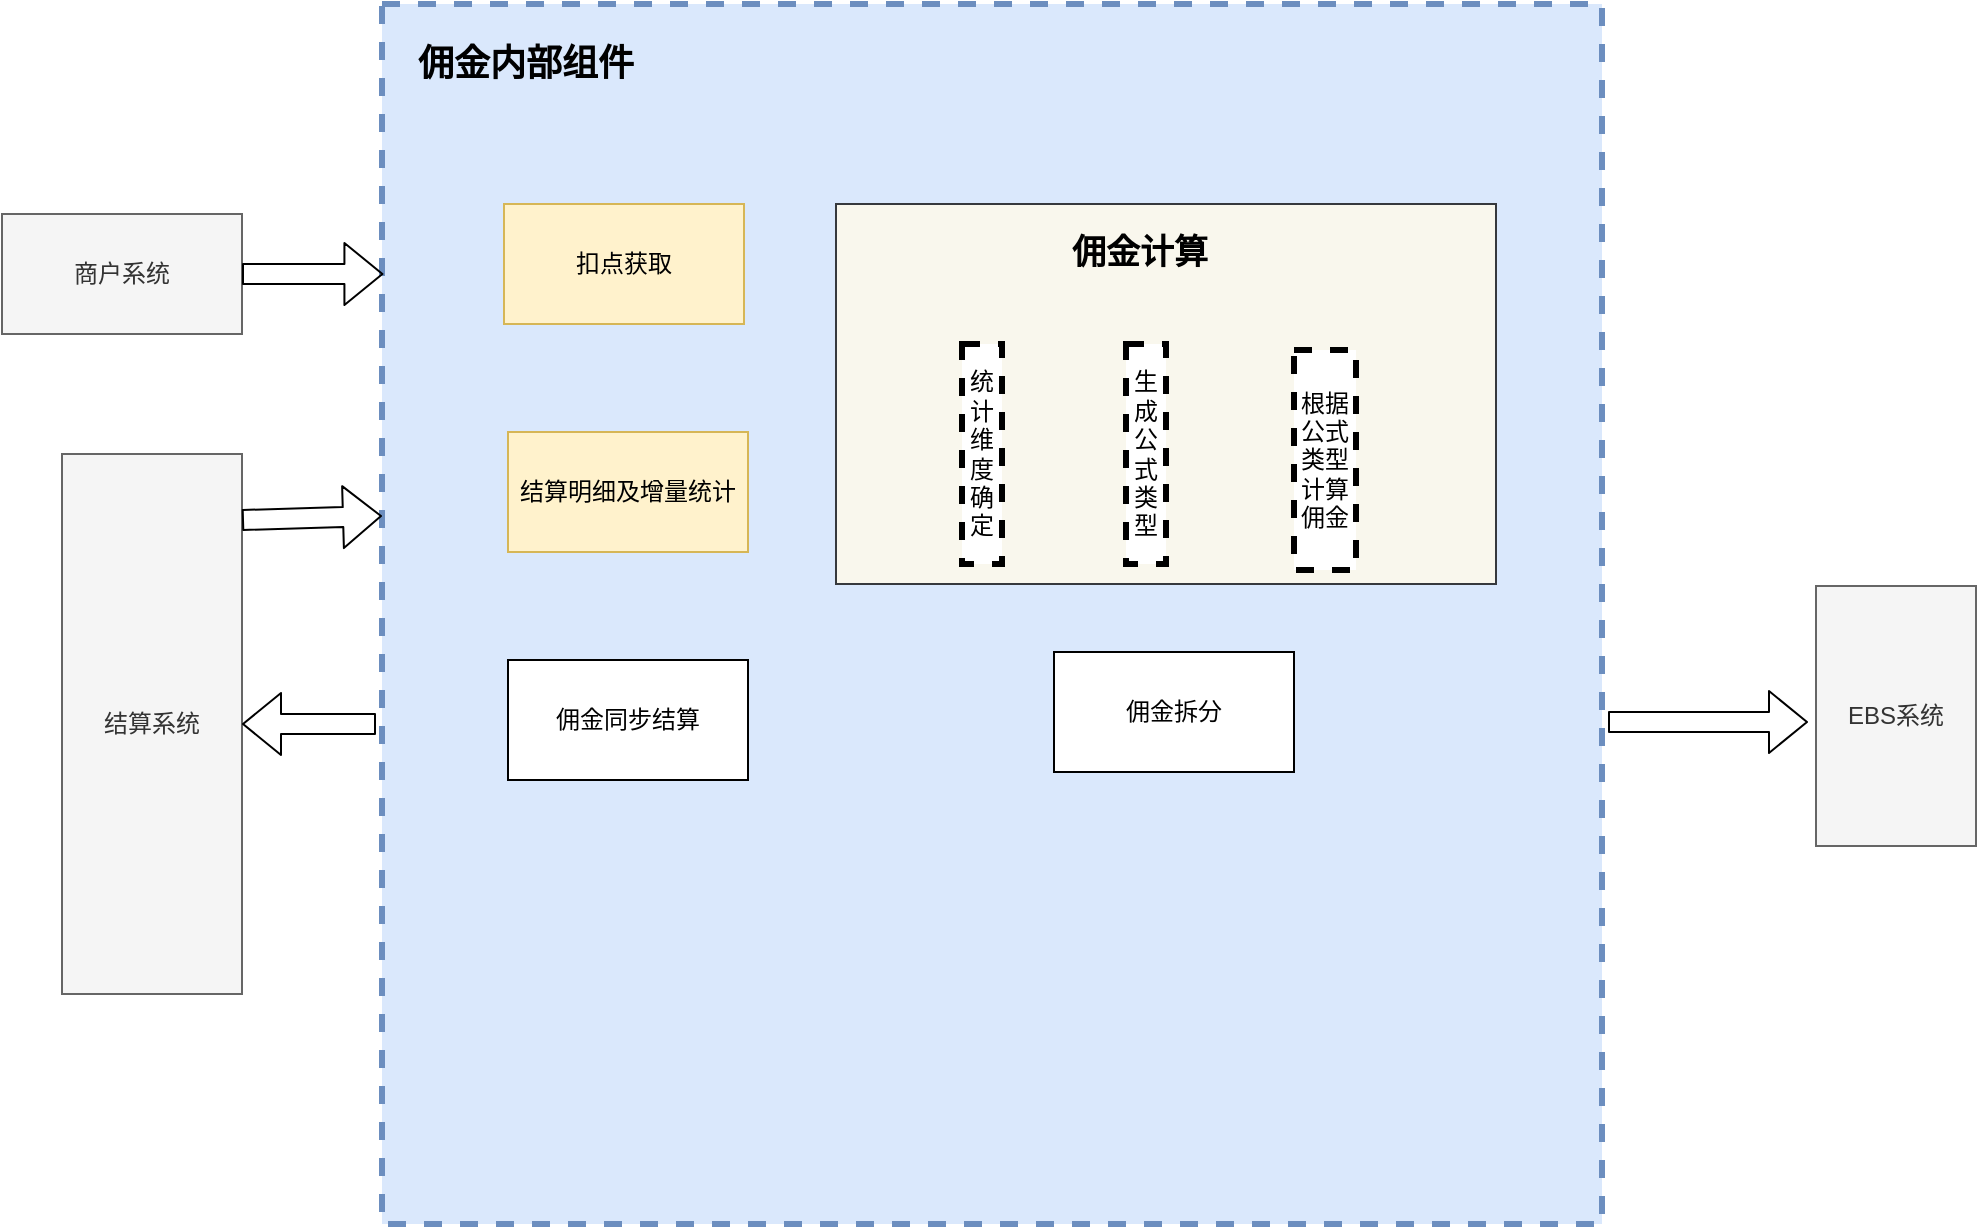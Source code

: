 <mxfile version="10.6.1" type="github"><diagram id="LlM4yW5C_dkEgIRPKesy" name="Page-1"><mxGraphModel dx="1158" dy="785" grid="1" gridSize="10" guides="1" tooltips="1" connect="1" arrows="1" fold="1" page="1" pageScale="1" pageWidth="827" pageHeight="1169" math="0" shadow="0"><root><mxCell id="0"/><mxCell id="1" parent="0"/><mxCell id="tStTawpUmOZBCkIwQ1mD-1" value="" style="whiteSpace=wrap;html=1;aspect=fixed;fillColor=#dae8fc;strokeColor=#6c8ebf;dashed=1;strokeWidth=3;" parent="1" vertex="1"><mxGeometry x="340" y="200" width="610" height="610" as="geometry"/></mxCell><mxCell id="tStTawpUmOZBCkIwQ1mD-2" value="&lt;font style=&quot;font-size: 18px&quot;&gt;&lt;b&gt;佣金内部组件&lt;/b&gt;&lt;/font&gt;" style="text;html=1;strokeColor=none;fillColor=none;align=center;verticalAlign=middle;whiteSpace=wrap;rounded=0;" parent="1" vertex="1"><mxGeometry x="342" y="220" width="140" height="20" as="geometry"/></mxCell><mxCell id="tStTawpUmOZBCkIwQ1mD-3" value="商户系统" style="rounded=0;whiteSpace=wrap;html=1;fillColor=#f5f5f5;strokeColor=#666666;fontColor=#333333;" parent="1" vertex="1"><mxGeometry x="150" y="305" width="120" height="60" as="geometry"/></mxCell><mxCell id="tStTawpUmOZBCkIwQ1mD-4" value="结算系统" style="rounded=0;whiteSpace=wrap;html=1;fillColor=#f5f5f5;strokeColor=#666666;fontColor=#333333;" parent="1" vertex="1"><mxGeometry x="180" y="425" width="90" height="270" as="geometry"/></mxCell><mxCell id="tStTawpUmOZBCkIwQ1mD-5" value="EBS系统" style="rounded=0;whiteSpace=wrap;html=1;fillColor=#f5f5f5;strokeColor=#666666;fontColor=#333333;" parent="1" vertex="1"><mxGeometry x="1057" y="491" width="80" height="130" as="geometry"/></mxCell><mxCell id="tStTawpUmOZBCkIwQ1mD-6" value="扣点获取" style="rounded=0;whiteSpace=wrap;html=1;fillColor=#fff2cc;strokeColor=#d6b656;" parent="1" vertex="1"><mxGeometry x="401" y="300" width="120" height="60" as="geometry"/></mxCell><mxCell id="tStTawpUmOZBCkIwQ1mD-9" value="结算明细及增量统计" style="rounded=0;whiteSpace=wrap;html=1;fillColor=#fff2cc;strokeColor=#d6b656;" parent="1" vertex="1"><mxGeometry x="403" y="414" width="120" height="60" as="geometry"/></mxCell><mxCell id="tStTawpUmOZBCkIwQ1mD-11" value="" style="rounded=0;whiteSpace=wrap;html=1;fillColor=#f9f7ed;strokeColor=#36393d;" parent="1" vertex="1"><mxGeometry x="567" y="300" width="330" height="190" as="geometry"/></mxCell><mxCell id="tStTawpUmOZBCkIwQ1mD-12" value="" style="shape=flexArrow;endArrow=classic;html=1;entryX=1;entryY=0.5;entryDx=0;entryDy=0;" parent="1" target="tStTawpUmOZBCkIwQ1mD-4" edge="1"><mxGeometry width="50" height="50" relative="1" as="geometry"><mxPoint x="337" y="560" as="sourcePoint"/><mxPoint x="280" y="560" as="targetPoint"/></mxGeometry></mxCell><mxCell id="tStTawpUmOZBCkIwQ1mD-13" value="" style="shape=flexArrow;endArrow=classic;html=1;" parent="1" source="tStTawpUmOZBCkIwQ1mD-3" edge="1"><mxGeometry width="50" height="50" relative="1" as="geometry"><mxPoint x="270" y="385" as="sourcePoint"/><mxPoint x="340.711" y="335" as="targetPoint"/></mxGeometry></mxCell><mxCell id="tStTawpUmOZBCkIwQ1mD-14" value="" style="shape=flexArrow;endArrow=classic;html=1;" parent="1" edge="1"><mxGeometry width="50" height="50" relative="1" as="geometry"><mxPoint x="270" y="458" as="sourcePoint"/><mxPoint x="340" y="456" as="targetPoint"/></mxGeometry></mxCell><mxCell id="tStTawpUmOZBCkIwQ1mD-15" value="佣金拆分" style="rounded=0;whiteSpace=wrap;html=1;" parent="1" vertex="1"><mxGeometry x="676" y="524" width="120" height="60" as="geometry"/></mxCell><mxCell id="tStTawpUmOZBCkIwQ1mD-16" value="" style="shape=flexArrow;endArrow=classic;html=1;entryX=0;entryY=0.5;entryDx=0;entryDy=0;" parent="1" edge="1"><mxGeometry width="50" height="50" relative="1" as="geometry"><mxPoint x="953" y="559" as="sourcePoint"/><mxPoint x="1053" y="559" as="targetPoint"/></mxGeometry></mxCell><mxCell id="q3QshKmN73kw5Ijfc0lJ-1" value="&lt;font style=&quot;font-size: 17px&quot;&gt;&lt;b&gt;佣金计算&lt;/b&gt;&lt;/font&gt;" style="text;html=1;strokeColor=none;fillColor=none;align=center;verticalAlign=middle;whiteSpace=wrap;rounded=0;dashed=1;" vertex="1" parent="1"><mxGeometry x="680" y="315" width="78" height="20" as="geometry"/></mxCell><mxCell id="q3QshKmN73kw5Ijfc0lJ-2" value="统计维度确定" style="rounded=0;whiteSpace=wrap;html=1;dashed=1;strokeWidth=3;" vertex="1" parent="1"><mxGeometry x="630" y="370" width="20" height="110" as="geometry"/></mxCell><mxCell id="q3QshKmN73kw5Ijfc0lJ-3" value="生成公式类型" style="rounded=0;whiteSpace=wrap;html=1;dashed=1;strokeWidth=3;" vertex="1" parent="1"><mxGeometry x="712" y="370" width="20" height="110" as="geometry"/></mxCell><mxCell id="q3QshKmN73kw5Ijfc0lJ-4" value="根据公式类型计算佣金" style="rounded=0;whiteSpace=wrap;html=1;dashed=1;strokeWidth=3;" vertex="1" parent="1"><mxGeometry x="796" y="373" width="31" height="110" as="geometry"/></mxCell><mxCell id="q3QshKmN73kw5Ijfc0lJ-5" value="佣金同步结算" style="rounded=0;whiteSpace=wrap;html=1;" vertex="1" parent="1"><mxGeometry x="403" y="528" width="120" height="60" as="geometry"/></mxCell></root></mxGraphModel></diagram></mxfile>